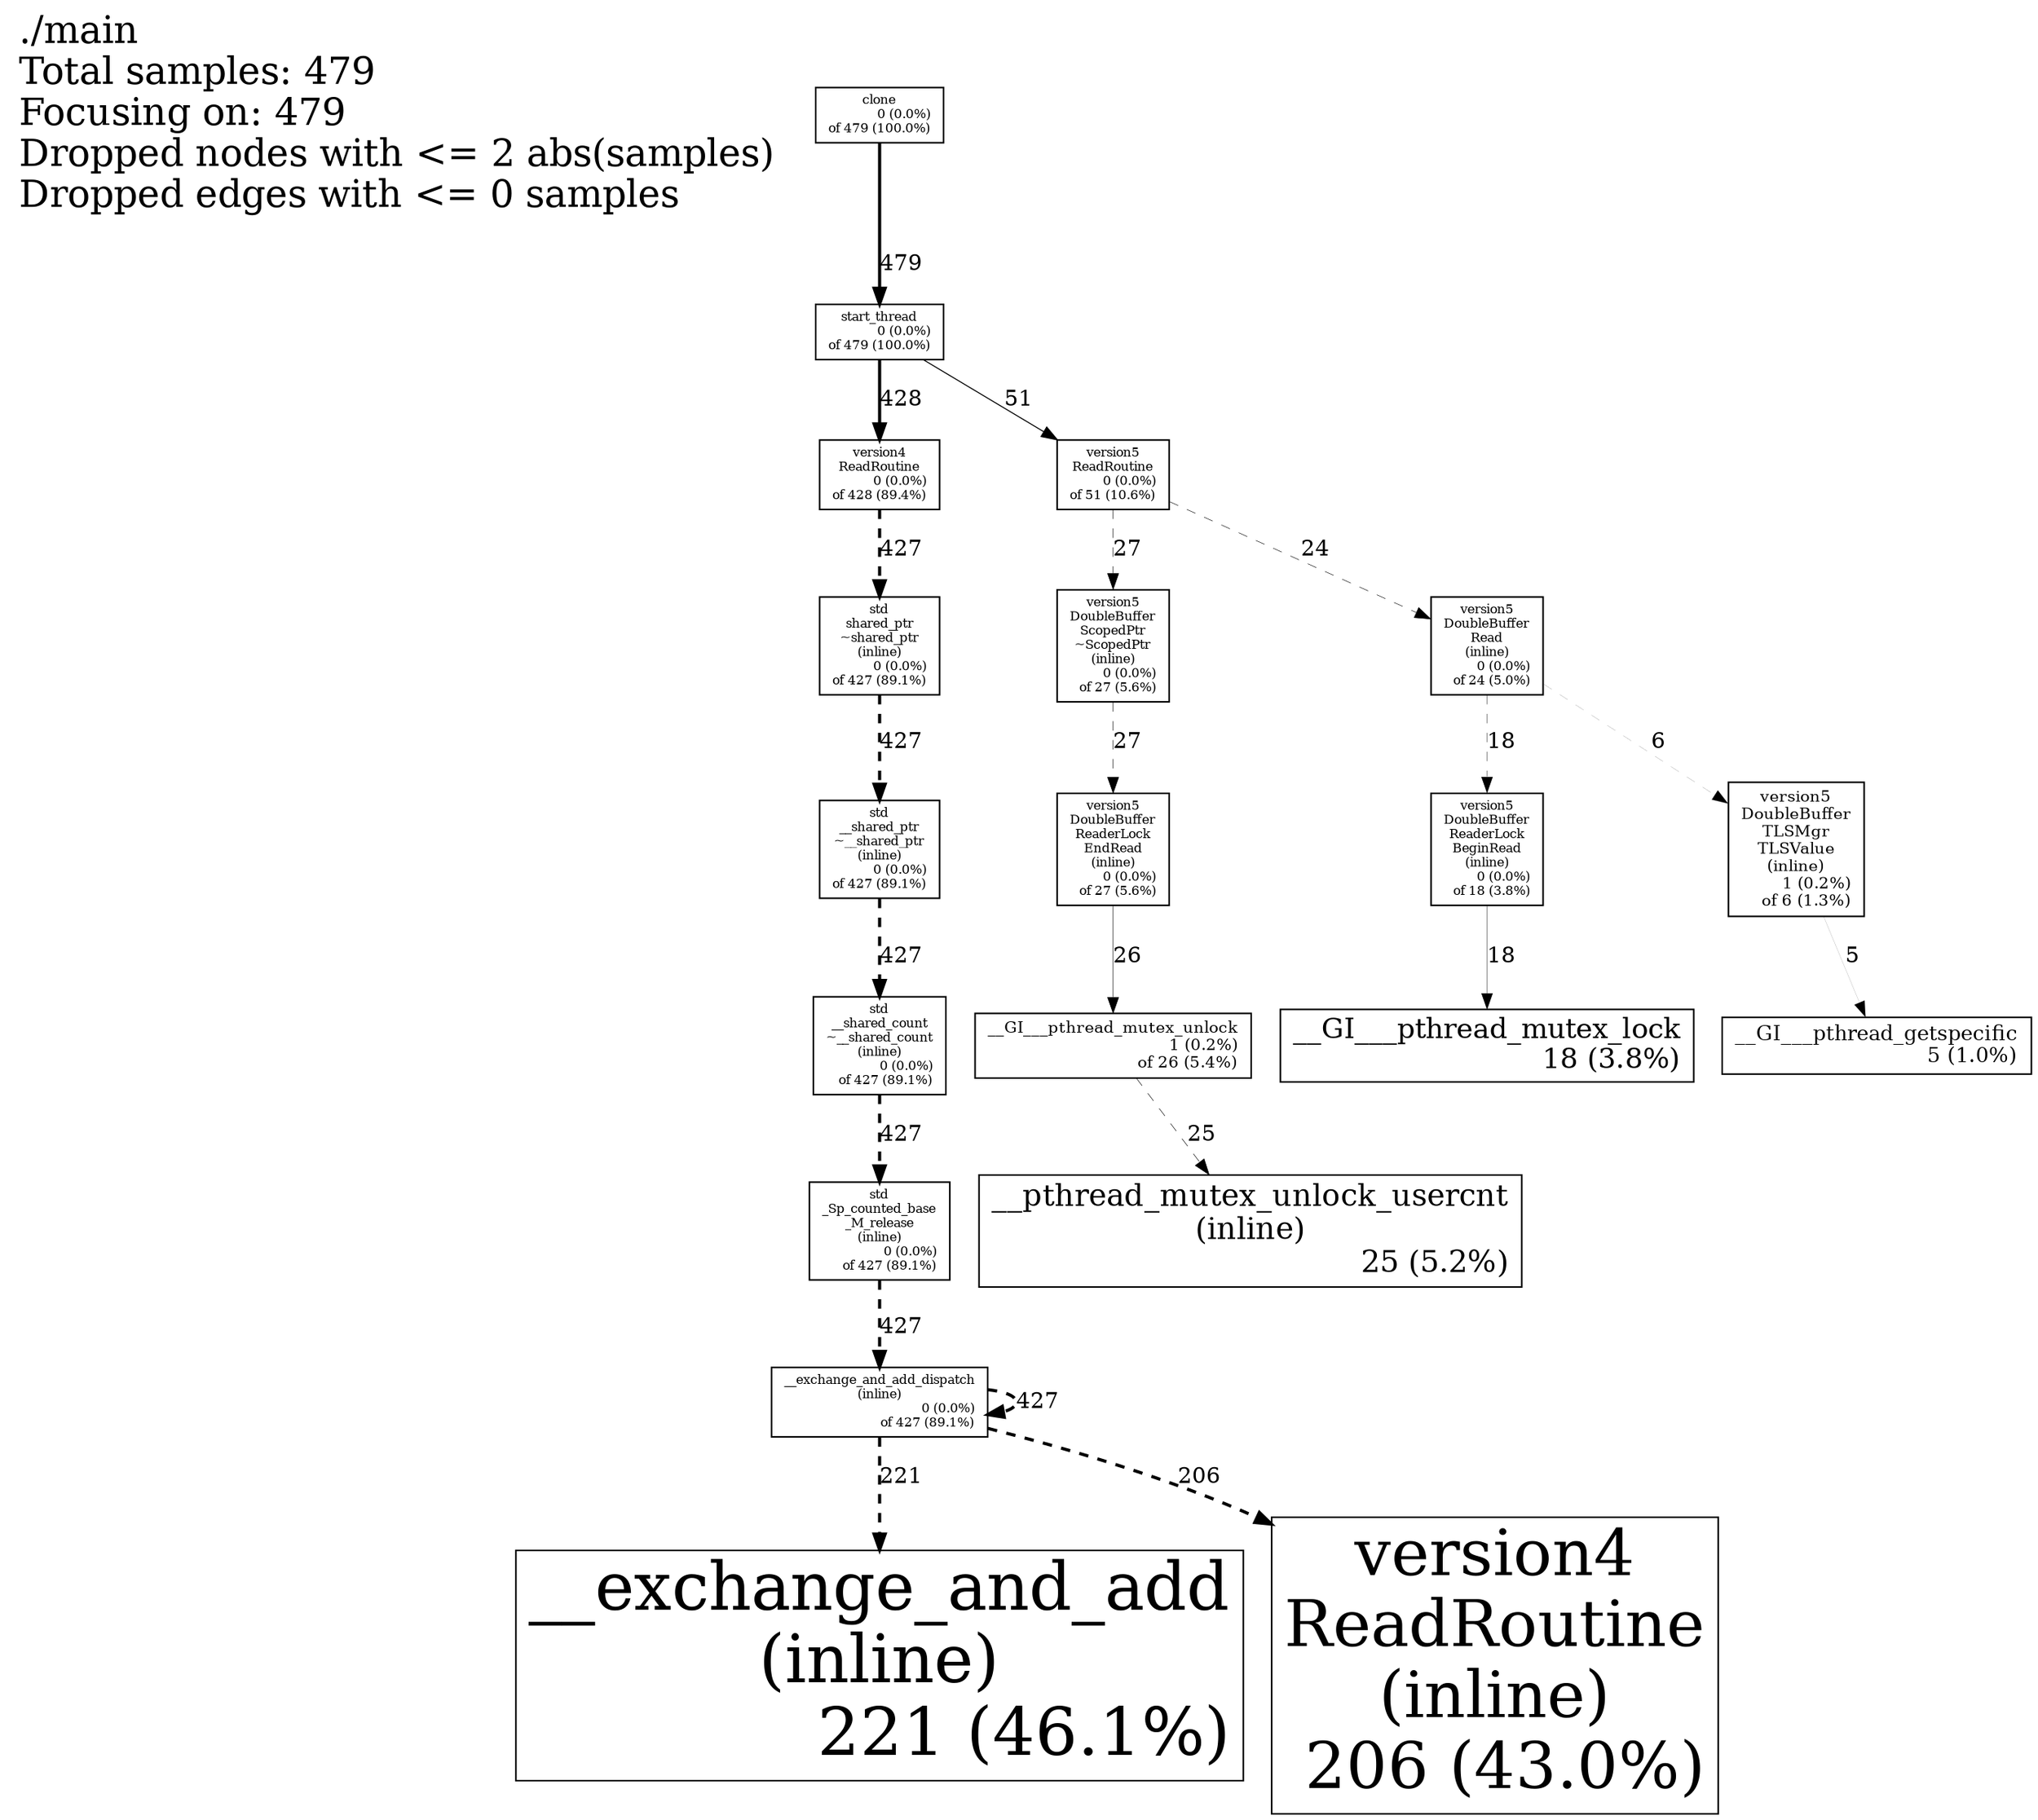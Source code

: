 digraph "./main; 479 samples" {
node [width=0.375,height=0.25];
Legend [shape=box,fontsize=24,shape=plaintext,label="./main\lTotal samples: 479\lFocusing on: 479\lDropped nodes with <= 2 abs(samples)\lDropped edges with <= 0 samples\l"];
N1 [label="clone\n0 (0.0%)\rof 479 (100.0%)\r",shape=box,fontsize=8.0];
N2 [label="start_thread\n0 (0.0%)\rof 479 (100.0%)\r",shape=box,fontsize=8.0];
N3 [label="version4\nReadRoutine\n0 (0.0%)\rof 428 (89.4%)\r",shape=box,fontsize=8.0];
N4 [label="__exchange_and_add_dispatch\n(inline)\n0 (0.0%)\rof 427 (89.1%)\r",shape=box,fontsize=8.0];
N5 [label="std\n_Sp_counted_base\n_M_release\n(inline)\n0 (0.0%)\rof 427 (89.1%)\r",shape=box,fontsize=8.0];
N6 [label="std\n__shared_count\n~__shared_count\n(inline)\n0 (0.0%)\rof 427 (89.1%)\r",shape=box,fontsize=8.0];
N7 [label="std\n__shared_ptr\n~__shared_ptr\n(inline)\n0 (0.0%)\rof 427 (89.1%)\r",shape=box,fontsize=8.0];
N8 [label="std\nshared_ptr\n~shared_ptr\n(inline)\n0 (0.0%)\rof 427 (89.1%)\r",shape=box,fontsize=8.0];
N9 [label="__exchange_and_add\n(inline)\n221 (46.1%)\r",shape=box,fontsize=42.0];
N10 [label="version4\nReadRoutine\n(inline)\n206 (43.0%)\r",shape=box,fontsize=40.8];
N11 [label="version5\nReadRoutine\n0 (0.0%)\rof 51 (10.6%)\r",shape=box,fontsize=8.0];
N12 [label="version5\nDoubleBuffer\nReaderLock\nEndRead\n(inline)\n0 (0.0%)\rof 27 (5.6%)\r",shape=box,fontsize=8.0];
N13 [label="version5\nDoubleBuffer\nScopedPtr\n~ScopedPtr\n(inline)\n0 (0.0%)\rof 27 (5.6%)\r",shape=box,fontsize=8.0];
N14 [label="__GI___pthread_mutex_unlock\n1 (0.2%)\rof 26 (5.4%)\r",shape=box,fontsize=10.3];
N15 [label="__pthread_mutex_unlock_usercnt\n(inline)\n25 (5.2%)\r",shape=box,fontsize=19.4];
N16 [label="version5\nDoubleBuffer\nRead\n(inline)\n0 (0.0%)\rof 24 (5.0%)\r",shape=box,fontsize=8.0];
N17 [label="__GI___pthread_mutex_lock\n18 (3.8%)\r",shape=box,fontsize=17.7];
N18 [label="version5\nDoubleBuffer\nReaderLock\nBeginRead\n(inline)\n0 (0.0%)\rof 18 (3.8%)\r",shape=box,fontsize=8.0];
N19 [label="version5\nDoubleBuffer\nTLSMgr\nTLSValue\n(inline)\n1 (0.2%)\rof 6 (1.3%)\r",shape=box,fontsize=10.3];
N20 [label="__GI___pthread_getspecific\n5 (1.0%)\r",shape=box,fontsize=13.1];
N1 -> N2 [label=479, weight=75, style="setlinewidth(2.000000)"];
N2 -> N3 [label=428, weight=69, style="setlinewidth(2.000000)"];
N8 -> N7 [label=427, weight=69, style="setlinewidth(2.000000),dashed"];
N4 -> N4 [label=427, weight=69, style="setlinewidth(2.000000),dashed"];
N3 -> N8 [label=427, weight=69, style="setlinewidth(2.000000),dashed"];
N5 -> N4 [label=427, weight=69, style="setlinewidth(2.000000),dashed"];
N7 -> N6 [label=427, weight=69, style="setlinewidth(2.000000),dashed"];
N6 -> N5 [label=427, weight=69, style="setlinewidth(2.000000),dashed"];
N4 -> N9 [label=221, weight=43, style="setlinewidth(2.000000),dashed"];
N4 -> N10 [label=206, weight=41, style="setlinewidth(2.000000),dashed"];
N2 -> N11 [label=51, weight=15, style="setlinewidth(0.638831)"];
N11 -> N13 [label=27, weight=10, style="setlinewidth(0.338205),dashed"];
N13 -> N12 [label=27, weight=10, style="setlinewidth(0.338205),dashed"];
N12 -> N14 [label=26, weight=9, style="setlinewidth(0.325678)"];
N14 -> N15 [label=25, weight=9, style="setlinewidth(0.313152),dashed"];
N11 -> N16 [label=24, weight=9, style="setlinewidth(0.300626),dashed"];
N16 -> N18 [label=18, weight=7, style="setlinewidth(0.225470),dashed"];
N18 -> N17 [label=18, weight=7, style="setlinewidth(0.225470)"];
N16 -> N19 [label=6, weight=3, style="setlinewidth(0.075157),dashed"];
N19 -> N20 [label=5, weight=3, style="setlinewidth(0.062630)"];
}
